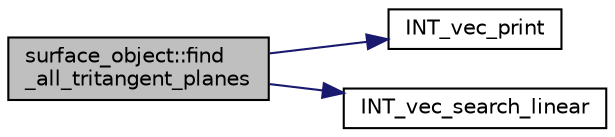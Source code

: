 digraph "surface_object::find_all_tritangent_planes"
{
  edge [fontname="Helvetica",fontsize="10",labelfontname="Helvetica",labelfontsize="10"];
  node [fontname="Helvetica",fontsize="10",shape=record];
  rankdir="LR";
  Node584 [label="surface_object::find\l_all_tritangent_planes",height=0.2,width=0.4,color="black", fillcolor="grey75", style="filled", fontcolor="black"];
  Node584 -> Node585 [color="midnightblue",fontsize="10",style="solid",fontname="Helvetica"];
  Node585 [label="INT_vec_print",height=0.2,width=0.4,color="black", fillcolor="white", style="filled",URL="$df/dbf/sajeeb_8_c.html#a79a5901af0b47dd0d694109543c027fe"];
  Node584 -> Node586 [color="midnightblue",fontsize="10",style="solid",fontname="Helvetica"];
  Node586 [label="INT_vec_search_linear",height=0.2,width=0.4,color="black", fillcolor="white", style="filled",URL="$d5/de2/foundations_2data__structures_2data__structures_8h.html#ad0aa35e081da3ba3cc8841bf086ba9aa"];
}

